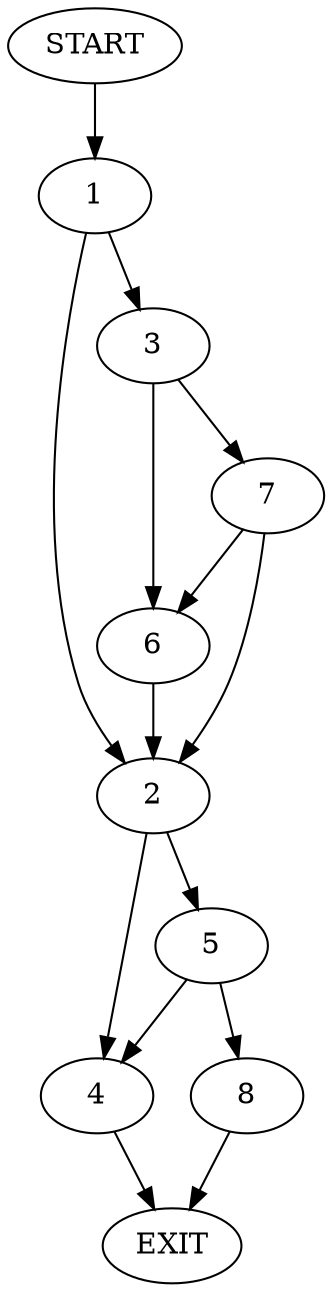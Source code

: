 digraph {
0 [label="START"]
9 [label="EXIT"]
0 -> 1
1 -> 2
1 -> 3
2 -> 4
2 -> 5
3 -> 6
3 -> 7
6 -> 2
7 -> 6
7 -> 2
4 -> 9
5 -> 8
5 -> 4
8 -> 9
}
